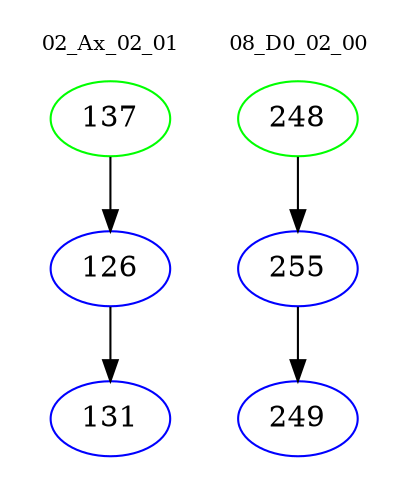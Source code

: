 digraph{
subgraph cluster_0 {
color = white
label = "02_Ax_02_01";
fontsize=10;
T0_137 [label="137", color="green"]
T0_137 -> T0_126 [color="black"]
T0_126 [label="126", color="blue"]
T0_126 -> T0_131 [color="black"]
T0_131 [label="131", color="blue"]
}
subgraph cluster_1 {
color = white
label = "08_D0_02_00";
fontsize=10;
T1_248 [label="248", color="green"]
T1_248 -> T1_255 [color="black"]
T1_255 [label="255", color="blue"]
T1_255 -> T1_249 [color="black"]
T1_249 [label="249", color="blue"]
}
}
